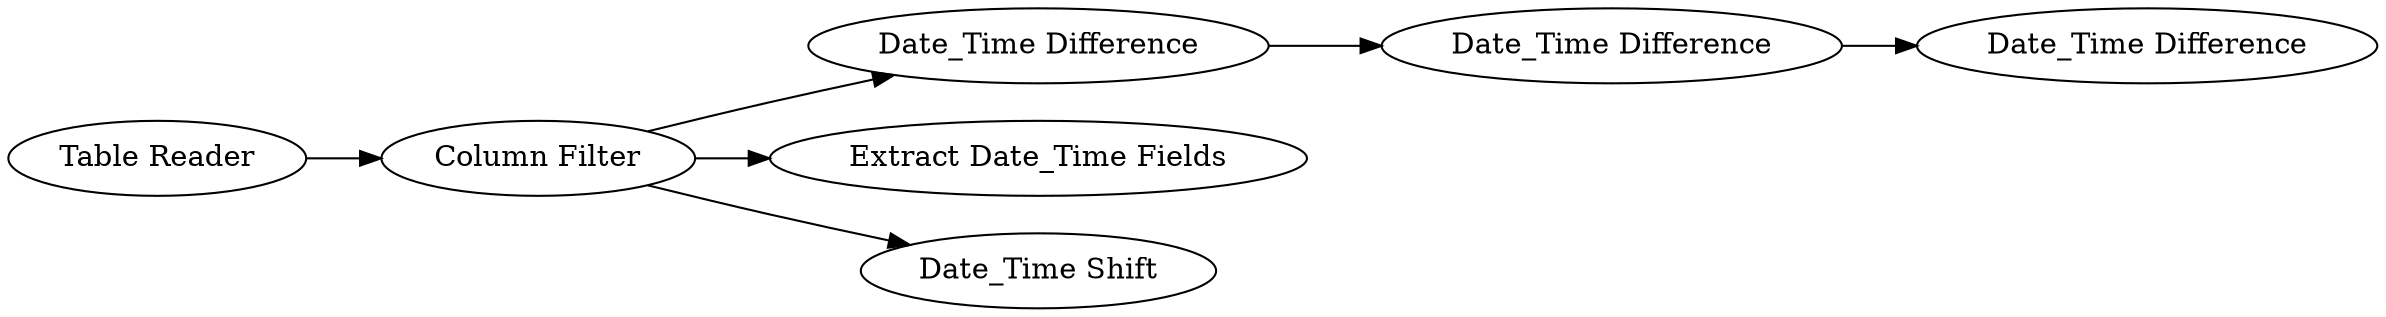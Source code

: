 digraph {
	"-3178552982432824860_4" [label="Date_Time Difference"]
	"-3178552982432824860_7" [label="Date_Time Difference"]
	"-3178552982432824860_11" [label="Table Reader"]
	"-3178552982432824860_9" [label="Extract Date_Time Fields"]
	"-3178552982432824860_8" [label="Date_Time Shift"]
	"-3178552982432824860_6" [label="Date_Time Difference"]
	"-3178552982432824860_5" [label="Column Filter"]
	"-3178552982432824860_11" -> "-3178552982432824860_5"
	"-3178552982432824860_5" -> "-3178552982432824860_4"
	"-3178552982432824860_5" -> "-3178552982432824860_9"
	"-3178552982432824860_5" -> "-3178552982432824860_8"
	"-3178552982432824860_4" -> "-3178552982432824860_6"
	"-3178552982432824860_6" -> "-3178552982432824860_7"
	rankdir=LR
}
